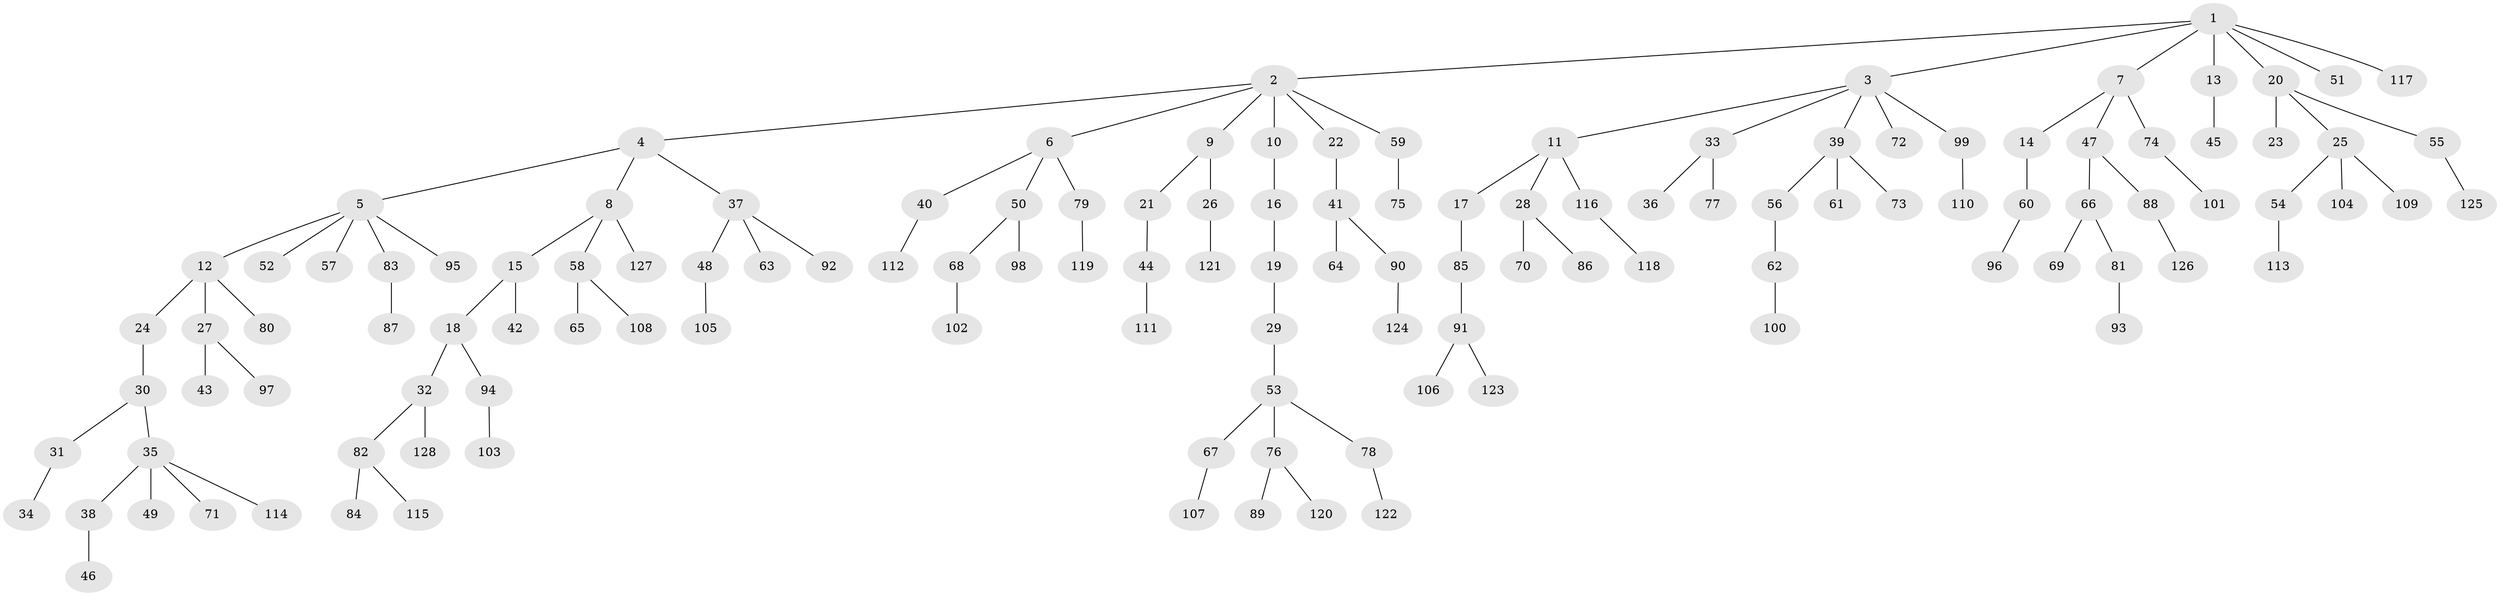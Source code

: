 // coarse degree distribution, {7: 0.023255813953488372, 5: 0.023255813953488372, 8: 0.011627906976744186, 4: 0.06976744186046512, 3: 0.13953488372093023, 2: 0.1744186046511628, 1: 0.5581395348837209}
// Generated by graph-tools (version 1.1) at 2025/42/03/06/25 10:42:03]
// undirected, 128 vertices, 127 edges
graph export_dot {
graph [start="1"]
  node [color=gray90,style=filled];
  1;
  2;
  3;
  4;
  5;
  6;
  7;
  8;
  9;
  10;
  11;
  12;
  13;
  14;
  15;
  16;
  17;
  18;
  19;
  20;
  21;
  22;
  23;
  24;
  25;
  26;
  27;
  28;
  29;
  30;
  31;
  32;
  33;
  34;
  35;
  36;
  37;
  38;
  39;
  40;
  41;
  42;
  43;
  44;
  45;
  46;
  47;
  48;
  49;
  50;
  51;
  52;
  53;
  54;
  55;
  56;
  57;
  58;
  59;
  60;
  61;
  62;
  63;
  64;
  65;
  66;
  67;
  68;
  69;
  70;
  71;
  72;
  73;
  74;
  75;
  76;
  77;
  78;
  79;
  80;
  81;
  82;
  83;
  84;
  85;
  86;
  87;
  88;
  89;
  90;
  91;
  92;
  93;
  94;
  95;
  96;
  97;
  98;
  99;
  100;
  101;
  102;
  103;
  104;
  105;
  106;
  107;
  108;
  109;
  110;
  111;
  112;
  113;
  114;
  115;
  116;
  117;
  118;
  119;
  120;
  121;
  122;
  123;
  124;
  125;
  126;
  127;
  128;
  1 -- 2;
  1 -- 3;
  1 -- 7;
  1 -- 13;
  1 -- 20;
  1 -- 51;
  1 -- 117;
  2 -- 4;
  2 -- 6;
  2 -- 9;
  2 -- 10;
  2 -- 22;
  2 -- 59;
  3 -- 11;
  3 -- 33;
  3 -- 39;
  3 -- 72;
  3 -- 99;
  4 -- 5;
  4 -- 8;
  4 -- 37;
  5 -- 12;
  5 -- 52;
  5 -- 57;
  5 -- 83;
  5 -- 95;
  6 -- 40;
  6 -- 50;
  6 -- 79;
  7 -- 14;
  7 -- 47;
  7 -- 74;
  8 -- 15;
  8 -- 58;
  8 -- 127;
  9 -- 21;
  9 -- 26;
  10 -- 16;
  11 -- 17;
  11 -- 28;
  11 -- 116;
  12 -- 24;
  12 -- 27;
  12 -- 80;
  13 -- 45;
  14 -- 60;
  15 -- 18;
  15 -- 42;
  16 -- 19;
  17 -- 85;
  18 -- 32;
  18 -- 94;
  19 -- 29;
  20 -- 23;
  20 -- 25;
  20 -- 55;
  21 -- 44;
  22 -- 41;
  24 -- 30;
  25 -- 54;
  25 -- 104;
  25 -- 109;
  26 -- 121;
  27 -- 43;
  27 -- 97;
  28 -- 70;
  28 -- 86;
  29 -- 53;
  30 -- 31;
  30 -- 35;
  31 -- 34;
  32 -- 82;
  32 -- 128;
  33 -- 36;
  33 -- 77;
  35 -- 38;
  35 -- 49;
  35 -- 71;
  35 -- 114;
  37 -- 48;
  37 -- 63;
  37 -- 92;
  38 -- 46;
  39 -- 56;
  39 -- 61;
  39 -- 73;
  40 -- 112;
  41 -- 64;
  41 -- 90;
  44 -- 111;
  47 -- 66;
  47 -- 88;
  48 -- 105;
  50 -- 68;
  50 -- 98;
  53 -- 67;
  53 -- 76;
  53 -- 78;
  54 -- 113;
  55 -- 125;
  56 -- 62;
  58 -- 65;
  58 -- 108;
  59 -- 75;
  60 -- 96;
  62 -- 100;
  66 -- 69;
  66 -- 81;
  67 -- 107;
  68 -- 102;
  74 -- 101;
  76 -- 89;
  76 -- 120;
  78 -- 122;
  79 -- 119;
  81 -- 93;
  82 -- 84;
  82 -- 115;
  83 -- 87;
  85 -- 91;
  88 -- 126;
  90 -- 124;
  91 -- 106;
  91 -- 123;
  94 -- 103;
  99 -- 110;
  116 -- 118;
}
